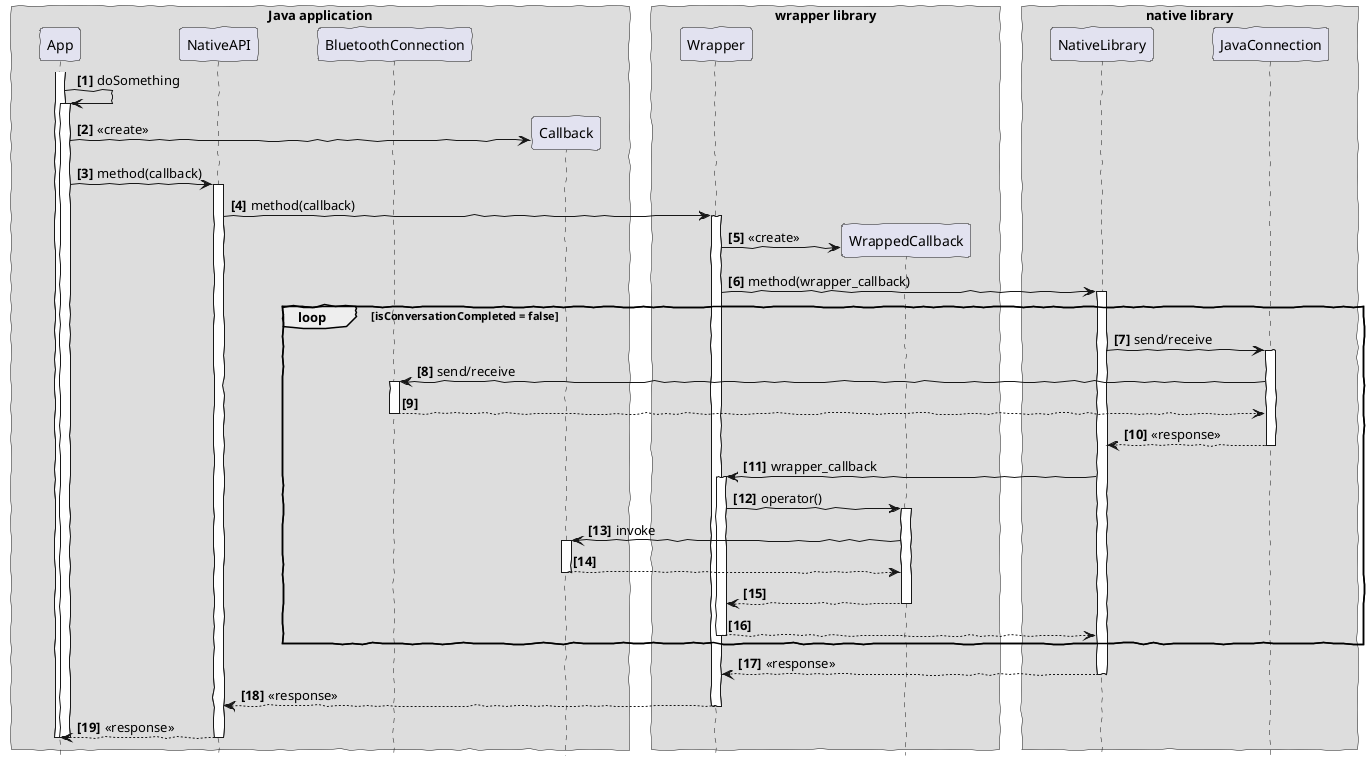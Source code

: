 @startuml

hide footbox
autonumber "<b>[0]</b>"

skinparam handwritten true

skinparam BoxPadding 10
skinparam ParticipantPadding 25

box "Java application"
participant App
participant NativeAPI
participant BluetoothConnection
participant Callback
end box

box "wrapper library"
participant Wrapper
participant WrappedCallback
end box

box "native library"
participant NativeLibrary
participant JavaConnection
end box

activate App

App -> App: doSomething
activate App

create Callback
App -> Callback: << create >>

App -> NativeAPI: method(callback)
activate NativeAPI

NativeAPI -> Wrapper: method(callback)
activate Wrapper

create WrappedCallback
Wrapper -> WrappedCallback: << create >>

Wrapper -> NativeLibrary: method(wrapper_callback)
activate NativeLibrary

loop isConversationCompleted = false
NativeLibrary -> JavaConnection: send/receive
activate JavaConnection

JavaConnection -> BluetoothConnection: send/receive
activate BluetoothConnection

BluetoothConnection --> JavaConnection
deactivate BluetoothConnection

JavaConnection --> NativeLibrary: << response >>
deactivate JavaConnection

NativeLibrary -> Wrapper: wrapper_callback
activate Wrapper

Wrapper -> WrappedCallback: operator()
activate WrappedCallback

WrappedCallback -> Callback: invoke
activate Callback

Callback --> WrappedCallback
deactivate Callback

WrappedCallback --> Wrapper
deactivate WrappedCallback

Wrapper --> NativeLibrary
deactivate Wrapper
end

NativeLibrary --> Wrapper: << response >>
deactivate NativeLibrary

Wrapper --> NativeAPI: << response >>
deactivate Wrapper

NativeAPI --> App: << response >>
deactivate NativeAPI
deactivate App

deactivate App

@enduml
